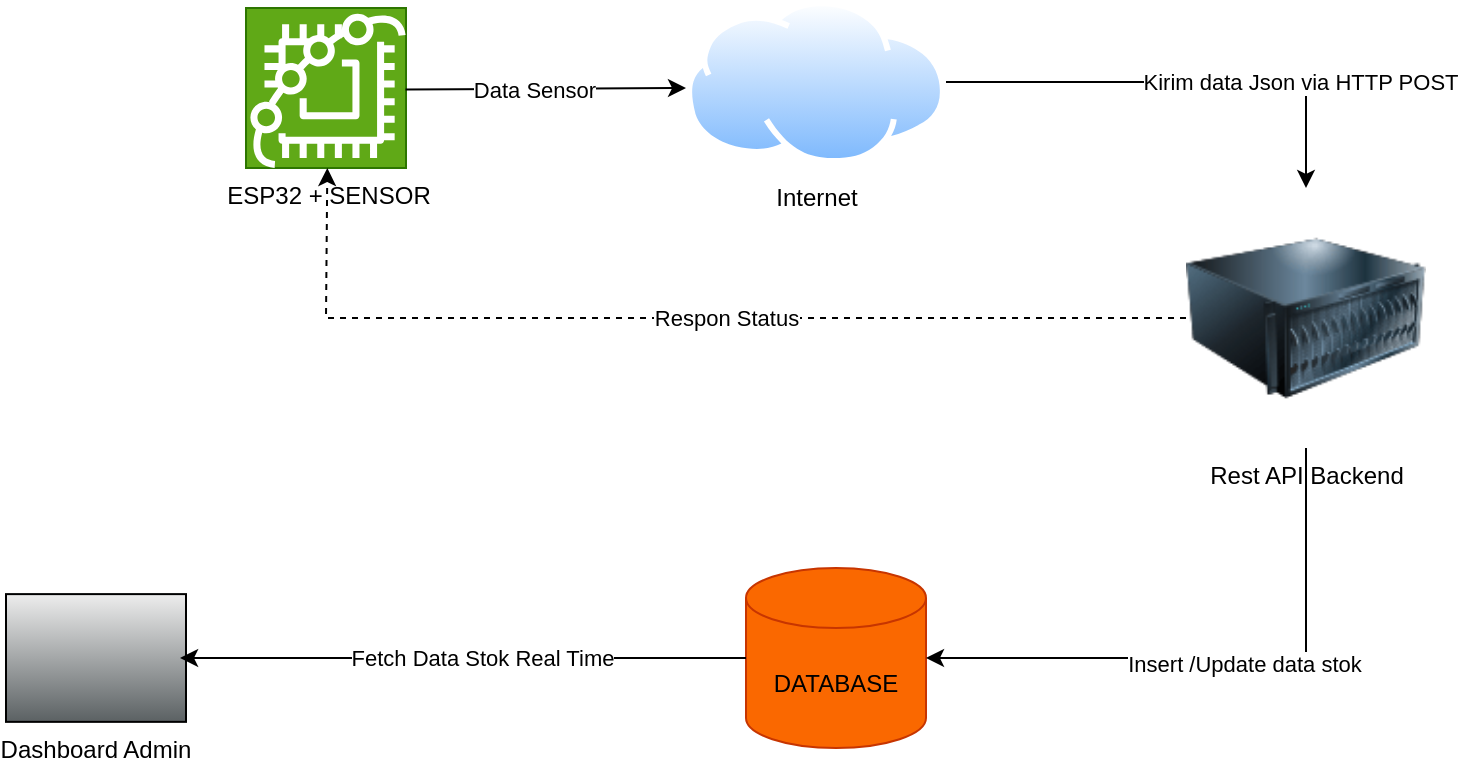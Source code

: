 <mxfile version="28.2.5">
  <diagram name="Halaman-1" id="aFCUtsabV_YHRkb6BKOJ">
    <mxGraphModel dx="1714" dy="606" grid="1" gridSize="10" guides="1" tooltips="1" connect="1" arrows="1" fold="1" page="1" pageScale="1" pageWidth="827" pageHeight="1169" math="0" shadow="0">
      <root>
        <mxCell id="0" />
        <mxCell id="1" parent="0" />
        <mxCell id="5n1SpemBF9XzUIWcsNsL-1" value="" style="whiteSpace=wrap;html=1;aspect=fixed;fillColor=#60a917;fontColor=#ffffff;strokeColor=#2D7600;" vertex="1" parent="1">
          <mxGeometry x="100" y="170" width="80" height="80" as="geometry" />
        </mxCell>
        <mxCell id="5n1SpemBF9XzUIWcsNsL-2" value="ESP32 + SENSOR" style="sketch=0;outlineConnect=0;dashed=0;verticalLabelPosition=bottom;verticalAlign=top;align=center;html=1;fontSize=12;fontStyle=0;aspect=fixed;pointerEvents=1;shape=mxgraph.aws4.braket_chip;" vertex="1" parent="1">
          <mxGeometry x="102" y="172" width="78" height="78" as="geometry" />
        </mxCell>
        <mxCell id="5n1SpemBF9XzUIWcsNsL-3" value="Internet" style="image;aspect=fixed;perimeter=ellipsePerimeter;html=1;align=center;shadow=0;dashed=0;spacingTop=3;image=img/lib/active_directory/internet_cloud.svg;" vertex="1" parent="1">
          <mxGeometry x="320" y="166.1" width="130" height="81.9" as="geometry" />
        </mxCell>
        <mxCell id="5n1SpemBF9XzUIWcsNsL-4" value="Rest API Backend" style="image;html=1;image=img/lib/clip_art/computers/Server_128x128.png" vertex="1" parent="1">
          <mxGeometry x="570" y="260" width="120" height="130" as="geometry" />
        </mxCell>
        <mxCell id="5n1SpemBF9XzUIWcsNsL-5" value="DATABASE" style="shape=cylinder3;whiteSpace=wrap;html=1;boundedLbl=1;backgroundOutline=1;size=15;fillColor=#fa6800;fontColor=#000000;strokeColor=#C73500;" vertex="1" parent="1">
          <mxGeometry x="350" y="450" width="90" height="90" as="geometry" />
        </mxCell>
        <mxCell id="5n1SpemBF9XzUIWcsNsL-6" value="Dashboard Admin" style="shape=mxgraph.networks2.icon;aspect=fixed;fillColor=#EDEDED;strokeColor=#000000;gradientColor=#5B6163;network2IconShadow=1;network2bgFillColor=none;labelPosition=center;verticalLabelPosition=bottom;align=center;verticalAlign=top;network2Icon=mxgraph.networks2.pc;network2IconYOffset=-0.059;network2IconW=1.0;network2IconH=0.71;" vertex="1" parent="1">
          <mxGeometry x="-20" y="463.06" width="90" height="63.87" as="geometry" />
        </mxCell>
        <mxCell id="5n1SpemBF9XzUIWcsNsL-7" value="" style="endArrow=classic;html=1;rounded=0;" edge="1" parent="1" source="5n1SpemBF9XzUIWcsNsL-2">
          <mxGeometry width="50" height="50" relative="1" as="geometry">
            <mxPoint x="230" y="450" as="sourcePoint" />
            <mxPoint x="320" y="210" as="targetPoint" />
          </mxGeometry>
        </mxCell>
        <mxCell id="5n1SpemBF9XzUIWcsNsL-12" value="Data Sensor" style="edgeLabel;html=1;align=center;verticalAlign=middle;resizable=0;points=[];" vertex="1" connectable="0" parent="5n1SpemBF9XzUIWcsNsL-7">
          <mxGeometry x="-0.098" relative="1" as="geometry">
            <mxPoint x="1" as="offset" />
          </mxGeometry>
        </mxCell>
        <mxCell id="5n1SpemBF9XzUIWcsNsL-8" value="" style="endArrow=classic;html=1;rounded=0;exitX=1;exitY=0.5;exitDx=0;exitDy=0;" edge="1" parent="1" source="5n1SpemBF9XzUIWcsNsL-3" target="5n1SpemBF9XzUIWcsNsL-4">
          <mxGeometry width="50" height="50" relative="1" as="geometry">
            <mxPoint x="480" y="207.05" as="sourcePoint" />
            <mxPoint x="630" y="260" as="targetPoint" />
            <Array as="points">
              <mxPoint x="630" y="207" />
            </Array>
          </mxGeometry>
        </mxCell>
        <mxCell id="5n1SpemBF9XzUIWcsNsL-13" value="Kirim data Json via HTTP POST" style="edgeLabel;html=1;align=center;verticalAlign=middle;resizable=0;points=[];" vertex="1" connectable="0" parent="5n1SpemBF9XzUIWcsNsL-8">
          <mxGeometry x="0.087" y="-2" relative="1" as="geometry">
            <mxPoint x="50" y="-2" as="offset" />
          </mxGeometry>
        </mxCell>
        <mxCell id="5n1SpemBF9XzUIWcsNsL-9" value="" style="endArrow=classic;html=1;rounded=0;exitX=0.5;exitY=1;exitDx=0;exitDy=0;entryX=1;entryY=0.5;entryDx=0;entryDy=0;entryPerimeter=0;" edge="1" parent="1" source="5n1SpemBF9XzUIWcsNsL-4" target="5n1SpemBF9XzUIWcsNsL-5">
          <mxGeometry width="50" height="50" relative="1" as="geometry">
            <mxPoint x="230" y="450" as="sourcePoint" />
            <mxPoint x="280" y="400" as="targetPoint" />
            <Array as="points">
              <mxPoint x="630" y="495" />
            </Array>
          </mxGeometry>
        </mxCell>
        <mxCell id="5n1SpemBF9XzUIWcsNsL-14" value="Insert /Update data stok" style="edgeLabel;html=1;align=center;verticalAlign=middle;resizable=0;points=[];" vertex="1" connectable="0" parent="5n1SpemBF9XzUIWcsNsL-9">
          <mxGeometry x="-0.077" y="3" relative="1" as="geometry">
            <mxPoint as="offset" />
          </mxGeometry>
        </mxCell>
        <mxCell id="5n1SpemBF9XzUIWcsNsL-10" value="" style="endArrow=classic;html=1;rounded=0;exitX=0;exitY=0.5;exitDx=0;exitDy=0;exitPerimeter=0;entryX=0.967;entryY=0.5;entryDx=0;entryDy=0;entryPerimeter=0;" edge="1" parent="1" source="5n1SpemBF9XzUIWcsNsL-5" target="5n1SpemBF9XzUIWcsNsL-6">
          <mxGeometry width="50" height="50" relative="1" as="geometry">
            <mxPoint x="150" y="450" as="sourcePoint" />
            <mxPoint x="200" y="400" as="targetPoint" />
          </mxGeometry>
        </mxCell>
        <mxCell id="5n1SpemBF9XzUIWcsNsL-15" value="Fetch Data Stok Real Time" style="edgeLabel;html=1;align=center;verticalAlign=middle;resizable=0;points=[];" vertex="1" connectable="0" parent="5n1SpemBF9XzUIWcsNsL-10">
          <mxGeometry x="-0.067" relative="1" as="geometry">
            <mxPoint as="offset" />
          </mxGeometry>
        </mxCell>
        <mxCell id="5n1SpemBF9XzUIWcsNsL-20" value="" style="endArrow=classic;html=1;rounded=0;exitX=0;exitY=0.5;exitDx=0;exitDy=0;dashed=1;" edge="1" parent="1" source="5n1SpemBF9XzUIWcsNsL-4" target="5n1SpemBF9XzUIWcsNsL-2">
          <mxGeometry width="50" height="50" relative="1" as="geometry">
            <mxPoint x="290" y="460" as="sourcePoint" />
            <mxPoint x="340" y="410" as="targetPoint" />
            <Array as="points">
              <mxPoint x="140" y="325" />
            </Array>
          </mxGeometry>
        </mxCell>
        <mxCell id="5n1SpemBF9XzUIWcsNsL-21" value="Respon Status" style="edgeLabel;html=1;align=center;verticalAlign=middle;resizable=0;points=[];" vertex="1" connectable="0" parent="5n1SpemBF9XzUIWcsNsL-20">
          <mxGeometry x="-0.088" relative="1" as="geometry">
            <mxPoint as="offset" />
          </mxGeometry>
        </mxCell>
      </root>
    </mxGraphModel>
  </diagram>
</mxfile>
